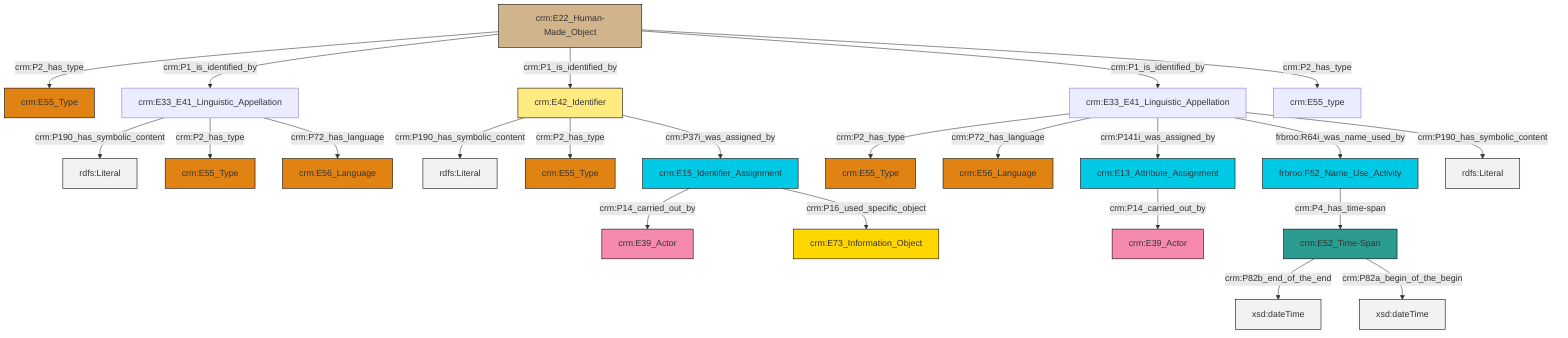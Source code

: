 graph TD
classDef Literal fill:#f2f2f2,stroke:#000000;
classDef CRM_Entity fill:#FFFFFF,stroke:#000000;
classDef Temporal_Entity fill:#00C9E6, stroke:#000000;
classDef Type fill:#E18312, stroke:#000000;
classDef Time-Span fill:#2C9C91, stroke:#000000;
classDef Appellation fill:#FFEB7F, stroke:#000000;
classDef Place fill:#008836, stroke:#000000;
classDef Persistent_Item fill:#B266B2, stroke:#000000;
classDef Conceptual_Object fill:#FFD700, stroke:#000000;
classDef Physical_Thing fill:#D2B48C, stroke:#000000;
classDef Actor fill:#f58aad, stroke:#000000;
classDef PC_Classes fill:#4ce600, stroke:#000000;
classDef Multi fill:#cccccc,stroke:#000000;

0["frbroo:F52_Name_Use_Activity"]:::Temporal_Entity -->|crm:P4_has_time-span| 1["crm:E52_Time-Span"]:::Time-Span
4["crm:E22_Human-Made_Object"]:::Physical_Thing -->|crm:P2_has_type| 5["crm:E55_Type"]:::Type
1["crm:E52_Time-Span"]:::Time-Span -->|crm:P82b_end_of_the_end| 17[xsd:dateTime]:::Literal
20["crm:E33_E41_Linguistic_Appellation"]:::Default -->|crm:P2_has_type| 8["crm:E55_Type"]:::Type
20["crm:E33_E41_Linguistic_Appellation"]:::Default -->|crm:P72_has_language| 21["crm:E56_Language"]:::Type
4["crm:E22_Human-Made_Object"]:::Physical_Thing -->|crm:P1_is_identified_by| 22["crm:E33_E41_Linguistic_Appellation"]:::Default
22["crm:E33_E41_Linguistic_Appellation"]:::Default -->|crm:P190_has_symbolic_content| 24[rdfs:Literal]:::Literal
13["crm:E13_Attribute_Assignment"]:::Temporal_Entity -->|crm:P14_carried_out_by| 28["crm:E39_Actor"]:::Actor
15["crm:E42_Identifier"]:::Appellation -->|crm:P190_has_symbolic_content| 29[rdfs:Literal]:::Literal
20["crm:E33_E41_Linguistic_Appellation"]:::Default -->|crm:P141i_was_assigned_by| 13["crm:E13_Attribute_Assignment"]:::Temporal_Entity
22["crm:E33_E41_Linguistic_Appellation"]:::Default -->|crm:P2_has_type| 18["crm:E55_Type"]:::Type
15["crm:E42_Identifier"]:::Appellation -->|crm:P2_has_type| 30["crm:E55_Type"]:::Type
20["crm:E33_E41_Linguistic_Appellation"]:::Default -->|frbroo:R64i_was_name_used_by| 0["frbroo:F52_Name_Use_Activity"]:::Temporal_Entity
2["crm:E15_Identifier_Assignment"]:::Temporal_Entity -->|crm:P14_carried_out_by| 10["crm:E39_Actor"]:::Actor
4["crm:E22_Human-Made_Object"]:::Physical_Thing -->|crm:P1_is_identified_by| 15["crm:E42_Identifier"]:::Appellation
15["crm:E42_Identifier"]:::Appellation -->|crm:P37i_was_assigned_by| 2["crm:E15_Identifier_Assignment"]:::Temporal_Entity
4["crm:E22_Human-Made_Object"]:::Physical_Thing -->|crm:P1_is_identified_by| 20["crm:E33_E41_Linguistic_Appellation"]:::Default
1["crm:E52_Time-Span"]:::Time-Span -->|crm:P82a_begin_of_the_begin| 38[xsd:dateTime]:::Literal
20["crm:E33_E41_Linguistic_Appellation"]:::Default -->|crm:P190_has_symbolic_content| 39[rdfs:Literal]:::Literal
2["crm:E15_Identifier_Assignment"]:::Temporal_Entity -->|crm:P16_used_specific_object| 26["crm:E73_Information_Object"]:::Conceptual_Object
4["crm:E22_Human-Made_Object"]:::Physical_Thing -->|crm:P2_has_type| 6["crm:E55_type"]:::Default
22["crm:E33_E41_Linguistic_Appellation"]:::Default -->|crm:P72_has_language| 36["crm:E56_Language"]:::Type
